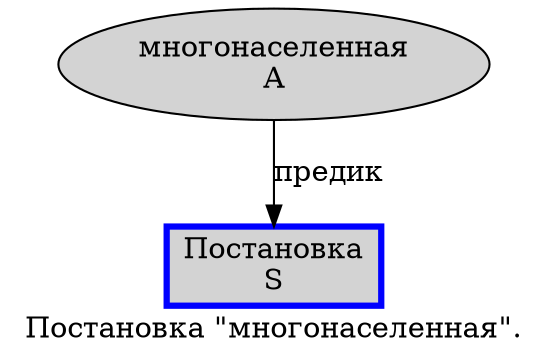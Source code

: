 digraph SENTENCE_152 {
	graph [label="Постановка \"многонаселенная\"."]
	node [style=filled]
		0 [label="Постановка
S" color=blue fillcolor=lightgray penwidth=3 shape=box]
		2 [label="многонаселенная
A" color="" fillcolor=lightgray penwidth=1 shape=ellipse]
			2 -> 0 [label="предик"]
}